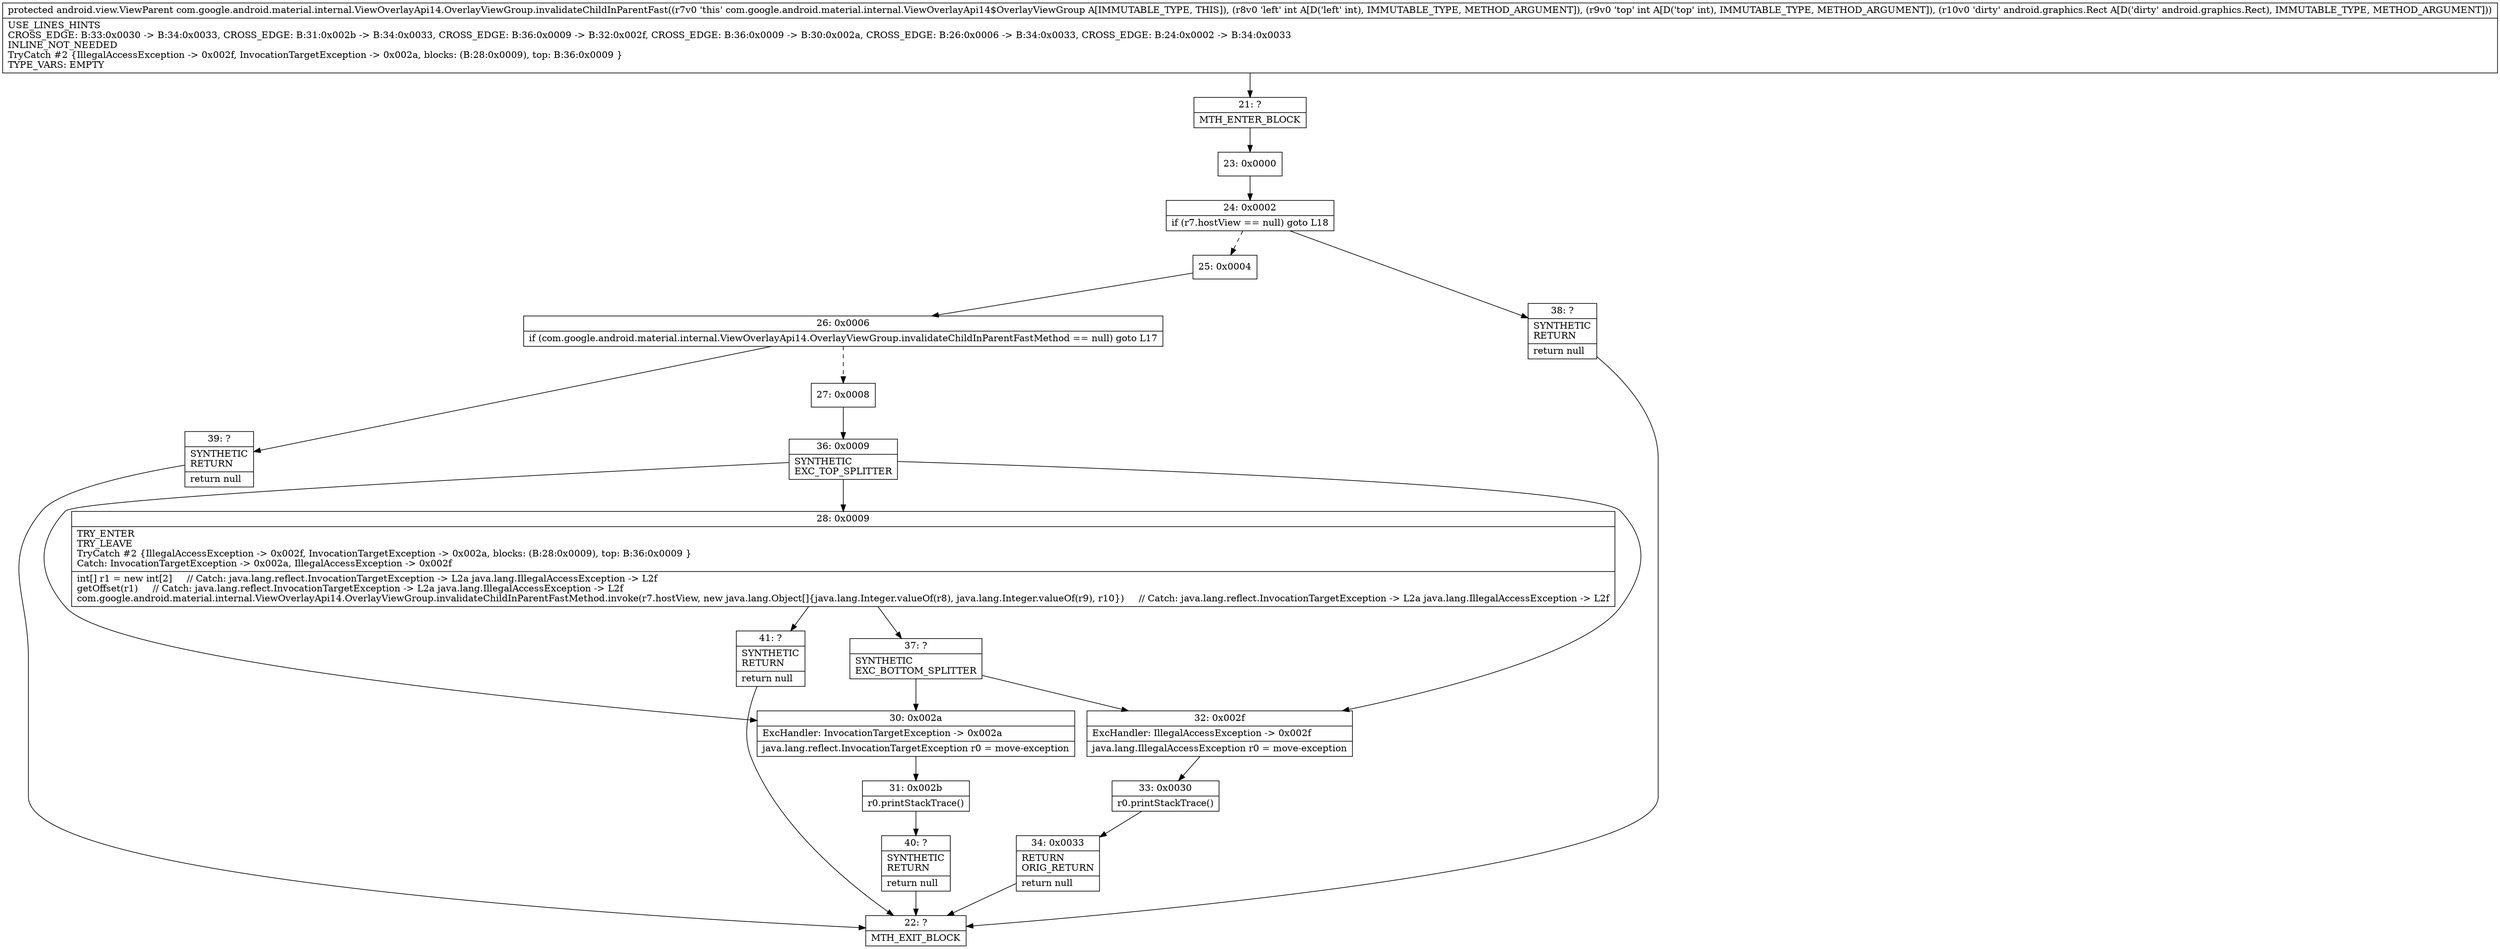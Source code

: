 digraph "CFG forcom.google.android.material.internal.ViewOverlayApi14.OverlayViewGroup.invalidateChildInParentFast(IILandroid\/graphics\/Rect;)Landroid\/view\/ViewParent;" {
Node_21 [shape=record,label="{21\:\ ?|MTH_ENTER_BLOCK\l}"];
Node_23 [shape=record,label="{23\:\ 0x0000}"];
Node_24 [shape=record,label="{24\:\ 0x0002|if (r7.hostView == null) goto L18\l}"];
Node_25 [shape=record,label="{25\:\ 0x0004}"];
Node_26 [shape=record,label="{26\:\ 0x0006|if (com.google.android.material.internal.ViewOverlayApi14.OverlayViewGroup.invalidateChildInParentFastMethod == null) goto L17\l}"];
Node_27 [shape=record,label="{27\:\ 0x0008}"];
Node_36 [shape=record,label="{36\:\ 0x0009|SYNTHETIC\lEXC_TOP_SPLITTER\l}"];
Node_28 [shape=record,label="{28\:\ 0x0009|TRY_ENTER\lTRY_LEAVE\lTryCatch #2 \{IllegalAccessException \-\> 0x002f, InvocationTargetException \-\> 0x002a, blocks: (B:28:0x0009), top: B:36:0x0009 \}\lCatch: InvocationTargetException \-\> 0x002a, IllegalAccessException \-\> 0x002f\l|int[] r1 = new int[2]     \/\/ Catch: java.lang.reflect.InvocationTargetException \-\> L2a java.lang.IllegalAccessException \-\> L2f\lgetOffset(r1)     \/\/ Catch: java.lang.reflect.InvocationTargetException \-\> L2a java.lang.IllegalAccessException \-\> L2f\lcom.google.android.material.internal.ViewOverlayApi14.OverlayViewGroup.invalidateChildInParentFastMethod.invoke(r7.hostView, new java.lang.Object[]\{java.lang.Integer.valueOf(r8), java.lang.Integer.valueOf(r9), r10\})     \/\/ Catch: java.lang.reflect.InvocationTargetException \-\> L2a java.lang.IllegalAccessException \-\> L2f\l}"];
Node_37 [shape=record,label="{37\:\ ?|SYNTHETIC\lEXC_BOTTOM_SPLITTER\l}"];
Node_41 [shape=record,label="{41\:\ ?|SYNTHETIC\lRETURN\l|return null\l}"];
Node_22 [shape=record,label="{22\:\ ?|MTH_EXIT_BLOCK\l}"];
Node_32 [shape=record,label="{32\:\ 0x002f|ExcHandler: IllegalAccessException \-\> 0x002f\l|java.lang.IllegalAccessException r0 = move\-exception\l}"];
Node_33 [shape=record,label="{33\:\ 0x0030|r0.printStackTrace()\l}"];
Node_34 [shape=record,label="{34\:\ 0x0033|RETURN\lORIG_RETURN\l|return null\l}"];
Node_30 [shape=record,label="{30\:\ 0x002a|ExcHandler: InvocationTargetException \-\> 0x002a\l|java.lang.reflect.InvocationTargetException r0 = move\-exception\l}"];
Node_31 [shape=record,label="{31\:\ 0x002b|r0.printStackTrace()\l}"];
Node_40 [shape=record,label="{40\:\ ?|SYNTHETIC\lRETURN\l|return null\l}"];
Node_39 [shape=record,label="{39\:\ ?|SYNTHETIC\lRETURN\l|return null\l}"];
Node_38 [shape=record,label="{38\:\ ?|SYNTHETIC\lRETURN\l|return null\l}"];
MethodNode[shape=record,label="{protected android.view.ViewParent com.google.android.material.internal.ViewOverlayApi14.OverlayViewGroup.invalidateChildInParentFast((r7v0 'this' com.google.android.material.internal.ViewOverlayApi14$OverlayViewGroup A[IMMUTABLE_TYPE, THIS]), (r8v0 'left' int A[D('left' int), IMMUTABLE_TYPE, METHOD_ARGUMENT]), (r9v0 'top' int A[D('top' int), IMMUTABLE_TYPE, METHOD_ARGUMENT]), (r10v0 'dirty' android.graphics.Rect A[D('dirty' android.graphics.Rect), IMMUTABLE_TYPE, METHOD_ARGUMENT]))  | USE_LINES_HINTS\lCROSS_EDGE: B:33:0x0030 \-\> B:34:0x0033, CROSS_EDGE: B:31:0x002b \-\> B:34:0x0033, CROSS_EDGE: B:36:0x0009 \-\> B:32:0x002f, CROSS_EDGE: B:36:0x0009 \-\> B:30:0x002a, CROSS_EDGE: B:26:0x0006 \-\> B:34:0x0033, CROSS_EDGE: B:24:0x0002 \-\> B:34:0x0033\lINLINE_NOT_NEEDED\lTryCatch #2 \{IllegalAccessException \-\> 0x002f, InvocationTargetException \-\> 0x002a, blocks: (B:28:0x0009), top: B:36:0x0009 \}\lTYPE_VARS: EMPTY\l}"];
MethodNode -> Node_21;Node_21 -> Node_23;
Node_23 -> Node_24;
Node_24 -> Node_25[style=dashed];
Node_24 -> Node_38;
Node_25 -> Node_26;
Node_26 -> Node_27[style=dashed];
Node_26 -> Node_39;
Node_27 -> Node_36;
Node_36 -> Node_28;
Node_36 -> Node_32;
Node_36 -> Node_30;
Node_28 -> Node_37;
Node_28 -> Node_41;
Node_37 -> Node_32;
Node_37 -> Node_30;
Node_41 -> Node_22;
Node_32 -> Node_33;
Node_33 -> Node_34;
Node_34 -> Node_22;
Node_30 -> Node_31;
Node_31 -> Node_40;
Node_40 -> Node_22;
Node_39 -> Node_22;
Node_38 -> Node_22;
}


